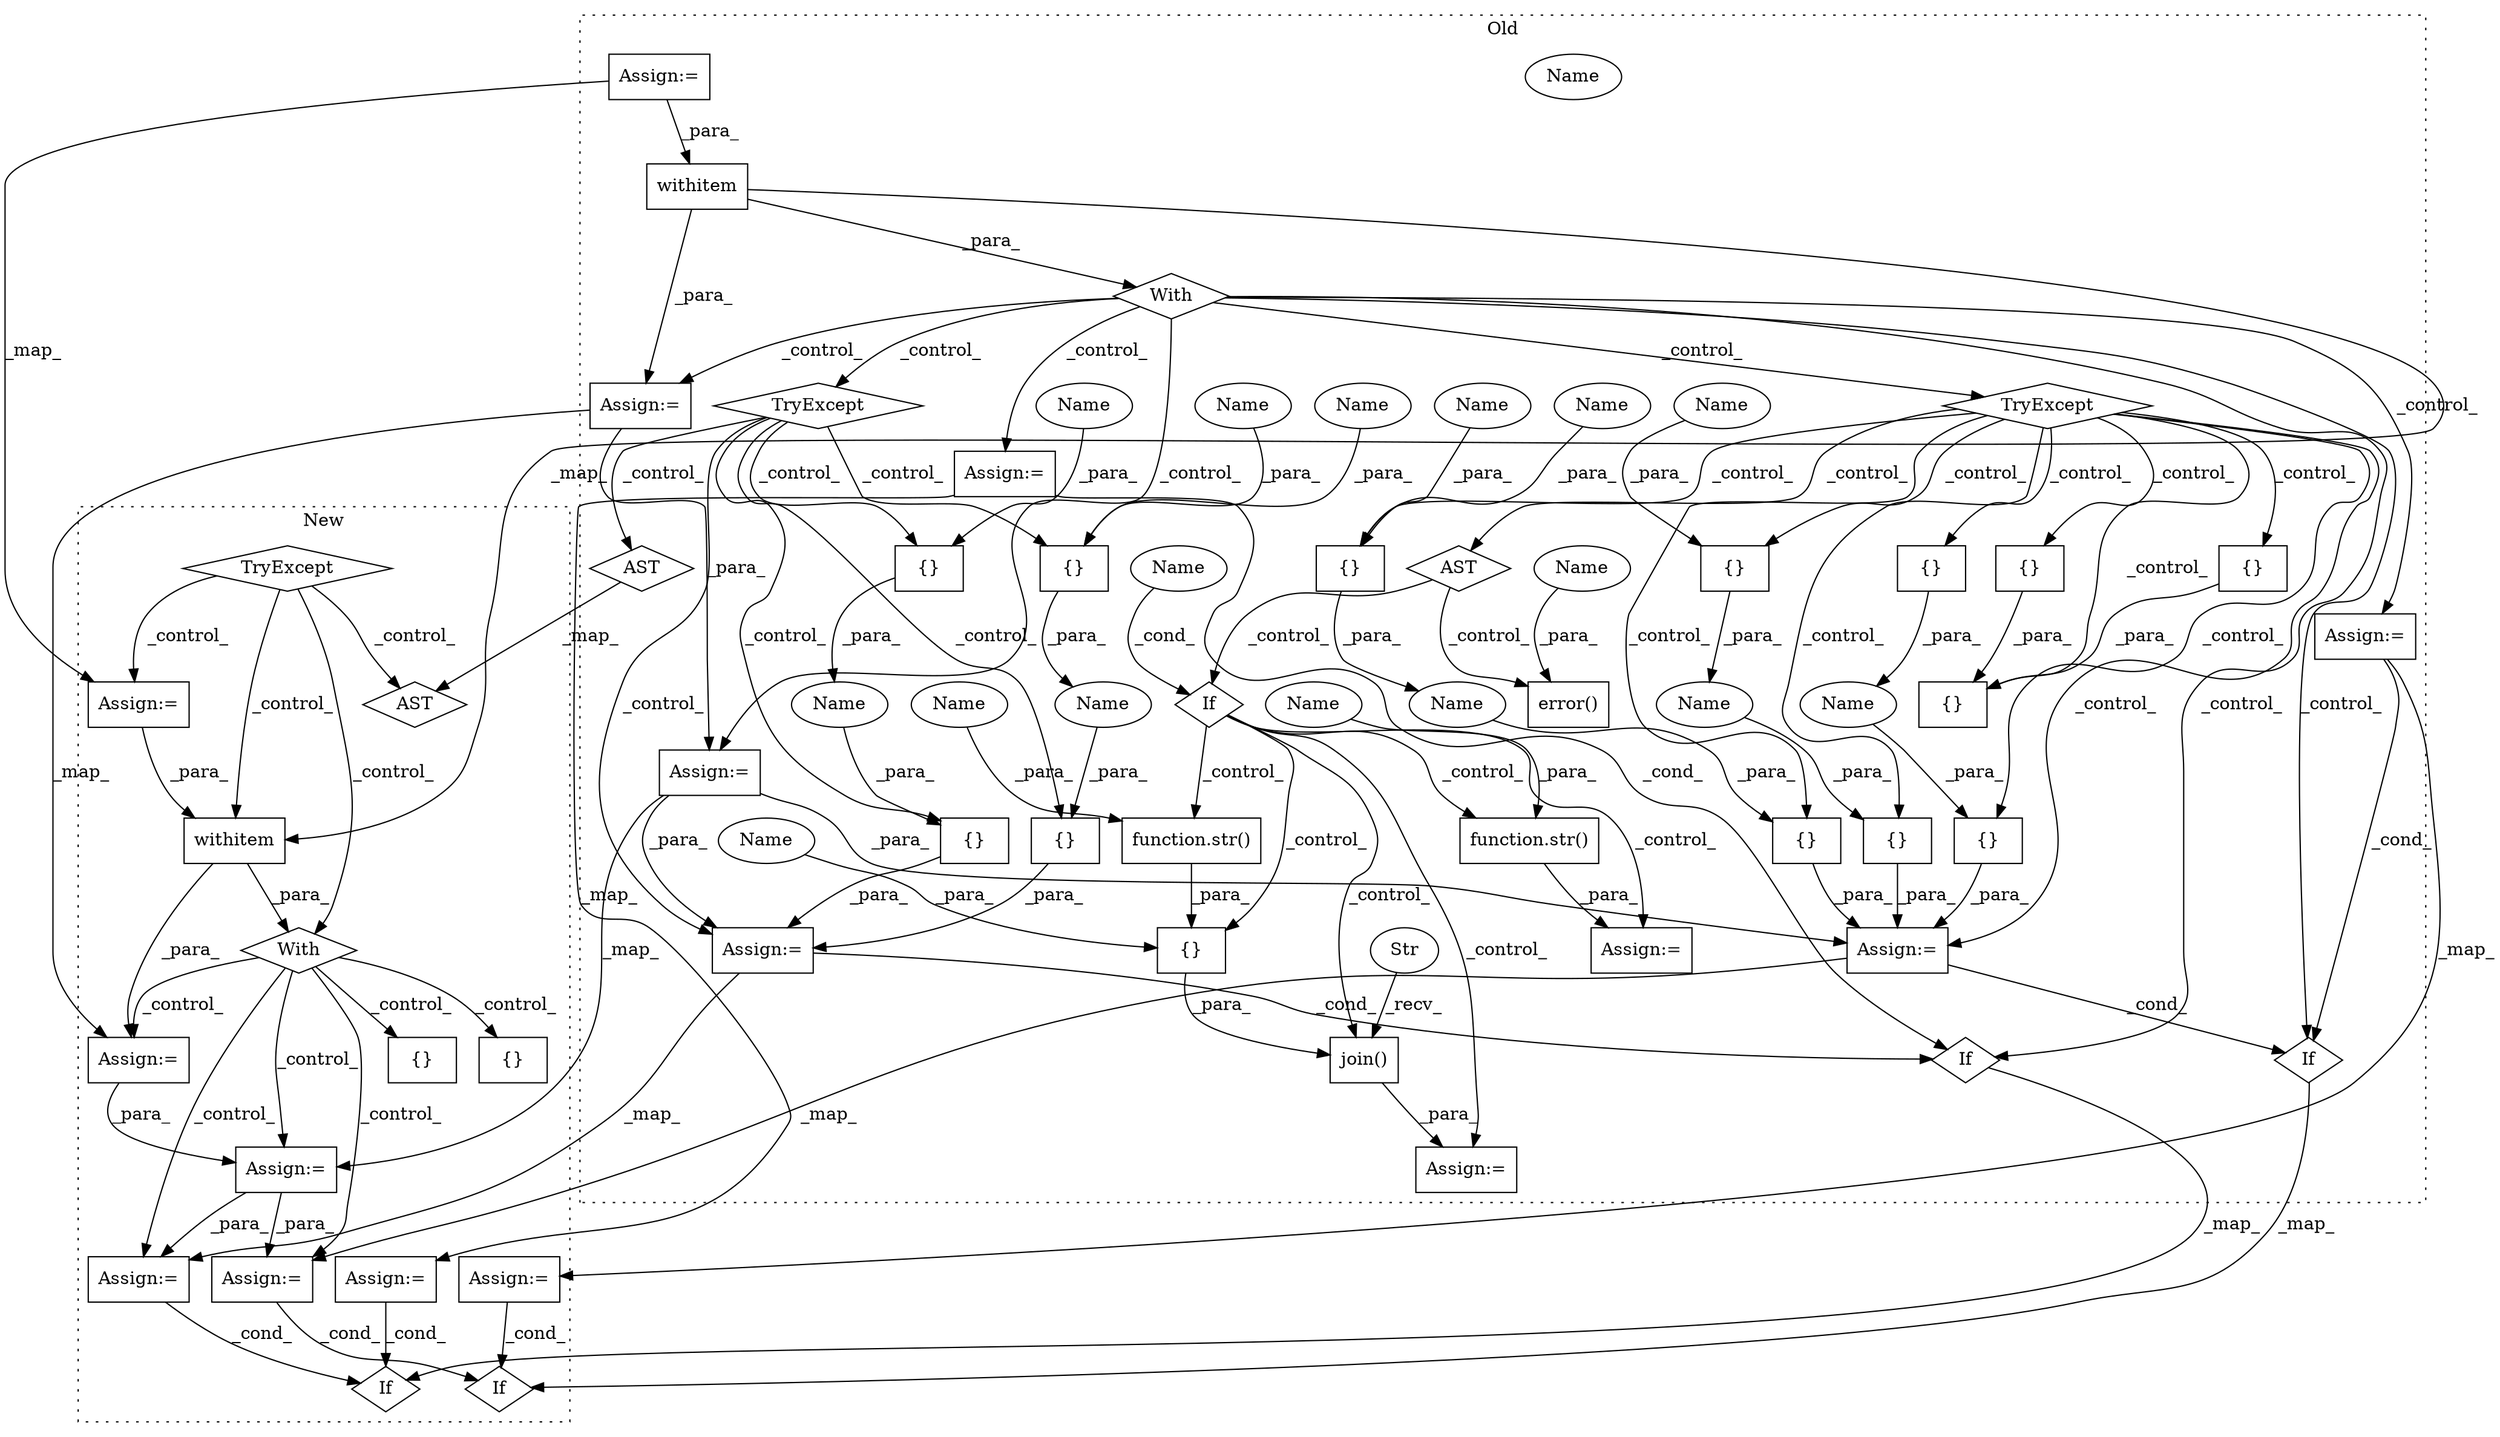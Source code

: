 digraph G {
subgraph cluster0 {
1 [label="error()" a="75" s="27537,27551" l="13,1" shape="box"];
3 [label="TryExcept" a="71" s="26853" l="21" shape="diamond"];
4 [label="AST" a="2" s="27498,0" l="7,0" shape="diamond"];
5 [label="If" a="96" s="27569" l="3" shape="diamond"];
6 [label="{}" a="95" s="27292,27324" l="1,1" shape="box"];
8 [label="{}" a="95" s="27173,27265" l="1,1" shape="box"];
9 [label="{}" a="59" s="27621,27637" l="1,0" shape="box"];
10 [label="join()" a="75" s="27611,27638" l="10,1" shape="box"];
11 [label="{}" a="95" s="26182,26248" l="1,1" shape="box"];
12 [label="Str" a="66" s="27611" l="4" shape="ellipse"];
13 [label="{}" a="95" s="26480,26512" l="1,1" shape="box"];
14 [label="function.str()" a="75" s="27692,27697" l="4,1" shape="box"];
15 [label="{}" a="95" s="27303,27323" l="1,1" shape="box"];
16 [label="{}" a="95" s="26979,27032" l="1,1" shape="box"];
17 [label="function.str()" a="75" s="27631,27636" l="4,1" shape="box"];
18 [label="{}" a="95" s="26967,27033" l="1,1" shape="box"];
19 [label="withitem" a="49" s="25920" l="6" shape="box"];
22 [label="If" a="96" s="27865" l="3" shape="diamond"];
24 [label="{}" a="95" s="26194,26247" l="1,1" shape="box"];
25 [label="If" a="96" s="27712" l="3" shape="diamond"];
27 [label="{}" a="95" s="27184,27264" l="1,1" shape="box"];
28 [label="With" a="39" s="25915,25926" l="5,24" shape="diamond"];
29 [label="{}" a="59" s="27192,27263" l="1,0" shape="box"];
30 [label="{}" a="95" s="27227,27262" l="1,1" shape="box"];
31 [label="Name" a="87" s="27572" l="7" shape="ellipse"];
32 [label="{}" a="95" s="26491,26511" l="1,1" shape="box"];
34 [label="TryExcept" a="71" s="26102" l="21" shape="diamond"];
35 [label="{}" a="95" s="27193,27224" l="1,1" shape="box"];
36 [label="AST" a="2" s="26752,0" l="7,0" shape="diamond"];
38 [label="Assign:=" a="68" s="27608" l="3" shape="box"];
39 [label="Assign:=" a="68" s="27689" l="3" shape="box"];
40 [label="Assign:=" a="68" s="25952" l="3" shape="box"];
43 [label="Assign:=" a="68" s="26052" l="3" shape="box"];
44 [label="Assign:=" a="68" s="26084" l="3" shape="box"];
46 [label="Assign:=" a="68" s="26888" l="3" shape="box"];
48 [label="Assign:=" a="68" s="25841" l="3" shape="box"];
50 [label="Assign:=" a="68" s="26002" l="3" shape="box"];
52 [label="Assign:=" a="68" s="26128" l="3" shape="box"];
54 [label="Name" a="87" s="27572" l="7" shape="ellipse"];
55 [label="Name" a="87" s="27622" l="7" shape="ellipse"];
56 [label="Name" a="87" s="26979,27032" l="1,1" shape="ellipse"];
57 [label="Name" a="87" s="26491,26511" l="1,1" shape="ellipse"];
58 [label="Name" a="87" s="26979,27032" l="1,1" shape="ellipse"];
59 [label="Name" a="87" s="26194,26247" l="1,1" shape="ellipse"];
60 [label="Name" a="87" s="27303,27323" l="1,1" shape="ellipse"];
61 [label="Name" a="87" s="26194,26247" l="1,1" shape="ellipse"];
62 [label="Name" a="87" s="27696" l="1" shape="ellipse"];
63 [label="Name" a="87" s="27550" l="1" shape="ellipse"];
64 [label="Name" a="87" s="27635" l="1" shape="ellipse"];
65 [label="Name" a="87" s="26480,26512" l="1,1" shape="ellipse"];
66 [label="Name" a="87" s="27292,27324" l="1,1" shape="ellipse"];
67 [label="Name" a="87" s="26967,27033" l="1,1" shape="ellipse"];
68 [label="Name" a="87" s="26182,26248" l="1,1" shape="ellipse"];
69 [label="Name" a="87" s="27173,27265" l="1,1" shape="ellipse"];
label = "Old";
style="dotted";
}
subgraph cluster1 {
2 [label="With" a="39" s="18948,18959" l="5,28" shape="diamond"];
7 [label="{}" a="95" s="19970,20016" l="1,1" shape="box"];
20 [label="withitem" a="49" s="18953" l="6" shape="box"];
21 [label="If" a="96" s="20464" l="3" shape="diamond"];
23 [label="{}" a="59" s="19978,20015" l="1,0" shape="box"];
26 [label="If" a="96" s="20327" l="3" shape="diamond"];
33 [label="TryExcept" a="71" s="18843" l="17" shape="diamond"];
37 [label="AST" a="2" s="20238,0" l="7,0" shape="diamond"];
41 [label="Assign:=" a="68" s="18989" l="3" shape="box"];
42 [label="Assign:=" a="68" s="18801" l="3" shape="box"];
45 [label="Assign:=" a="68" s="18829" l="3" shape="box"];
47 [label="Assign:=" a="68" s="19734" l="3" shape="box"];
49 [label="Assign:=" a="68" s="18866" l="3" shape="box"];
51 [label="Assign:=" a="68" s="19043" l="3" shape="box"];
53 [label="Assign:=" a="68" s="19097" l="3" shape="box"];
label = "New";
style="dotted";
}
2 -> 23 [label="_control_"];
2 -> 53 [label="_control_"];
2 -> 41 [label="_control_"];
2 -> 7 [label="_control_"];
2 -> 47 [label="_control_"];
2 -> 51 [label="_control_"];
3 -> 27 [label="_control_"];
3 -> 29 [label="_control_"];
3 -> 16 [label="_control_"];
3 -> 35 [label="_control_"];
3 -> 46 [label="_control_"];
3 -> 4 [label="_control_"];
3 -> 15 [label="_control_"];
3 -> 6 [label="_control_"];
3 -> 8 [label="_control_"];
3 -> 18 [label="_control_"];
3 -> 30 [label="_control_"];
4 -> 5 [label="_control_"];
4 -> 1 [label="_control_"];
5 -> 14 [label="_control_"];
5 -> 38 [label="_control_"];
5 -> 9 [label="_control_"];
5 -> 39 [label="_control_"];
5 -> 10 [label="_control_"];
5 -> 17 [label="_control_"];
6 -> 46 [label="_para_"];
8 -> 46 [label="_para_"];
9 -> 10 [label="_para_"];
10 -> 38 [label="_para_"];
11 -> 52 [label="_para_"];
12 -> 10 [label="_recv_"];
13 -> 52 [label="_para_"];
14 -> 39 [label="_para_"];
15 -> 66 [label="_para_"];
16 -> 67 [label="_para_"];
17 -> 9 [label="_para_"];
18 -> 46 [label="_para_"];
19 -> 20 [label="_map_"];
19 -> 28 [label="_para_"];
19 -> 40 [label="_para_"];
20 -> 2 [label="_para_"];
20 -> 41 [label="_para_"];
22 -> 21 [label="_map_"];
24 -> 68 [label="_para_"];
25 -> 26 [label="_map_"];
27 -> 69 [label="_para_"];
28 -> 44 [label="_control_"];
28 -> 40 [label="_control_"];
28 -> 3 [label="_control_"];
28 -> 43 [label="_control_"];
28 -> 25 [label="_control_"];
28 -> 34 [label="_control_"];
28 -> 50 [label="_control_"];
28 -> 22 [label="_control_"];
30 -> 29 [label="_para_"];
32 -> 65 [label="_para_"];
33 -> 2 [label="_control_"];
33 -> 37 [label="_control_"];
33 -> 49 [label="_control_"];
33 -> 20 [label="_control_"];
34 -> 11 [label="_control_"];
34 -> 24 [label="_control_"];
34 -> 32 [label="_control_"];
34 -> 13 [label="_control_"];
34 -> 36 [label="_control_"];
34 -> 52 [label="_control_"];
35 -> 29 [label="_para_"];
36 -> 37 [label="_map_"];
40 -> 41 [label="_map_"];
40 -> 50 [label="_para_"];
41 -> 51 [label="_para_"];
42 -> 26 [label="_cond_"];
43 -> 25 [label="_cond_"];
43 -> 42 [label="_map_"];
44 -> 45 [label="_map_"];
44 -> 22 [label="_cond_"];
45 -> 21 [label="_cond_"];
46 -> 22 [label="_cond_"];
46 -> 47 [label="_map_"];
47 -> 21 [label="_cond_"];
48 -> 19 [label="_para_"];
48 -> 49 [label="_map_"];
49 -> 20 [label="_para_"];
50 -> 52 [label="_para_"];
50 -> 51 [label="_map_"];
50 -> 46 [label="_para_"];
51 -> 47 [label="_para_"];
51 -> 53 [label="_para_"];
52 -> 53 [label="_map_"];
52 -> 25 [label="_cond_"];
53 -> 26 [label="_cond_"];
54 -> 5 [label="_cond_"];
55 -> 9 [label="_para_"];
56 -> 16 [label="_para_"];
57 -> 32 [label="_para_"];
58 -> 16 [label="_para_"];
59 -> 24 [label="_para_"];
60 -> 15 [label="_para_"];
61 -> 24 [label="_para_"];
62 -> 14 [label="_para_"];
63 -> 1 [label="_para_"];
64 -> 17 [label="_para_"];
65 -> 13 [label="_para_"];
66 -> 6 [label="_para_"];
67 -> 18 [label="_para_"];
68 -> 11 [label="_para_"];
69 -> 8 [label="_para_"];
}